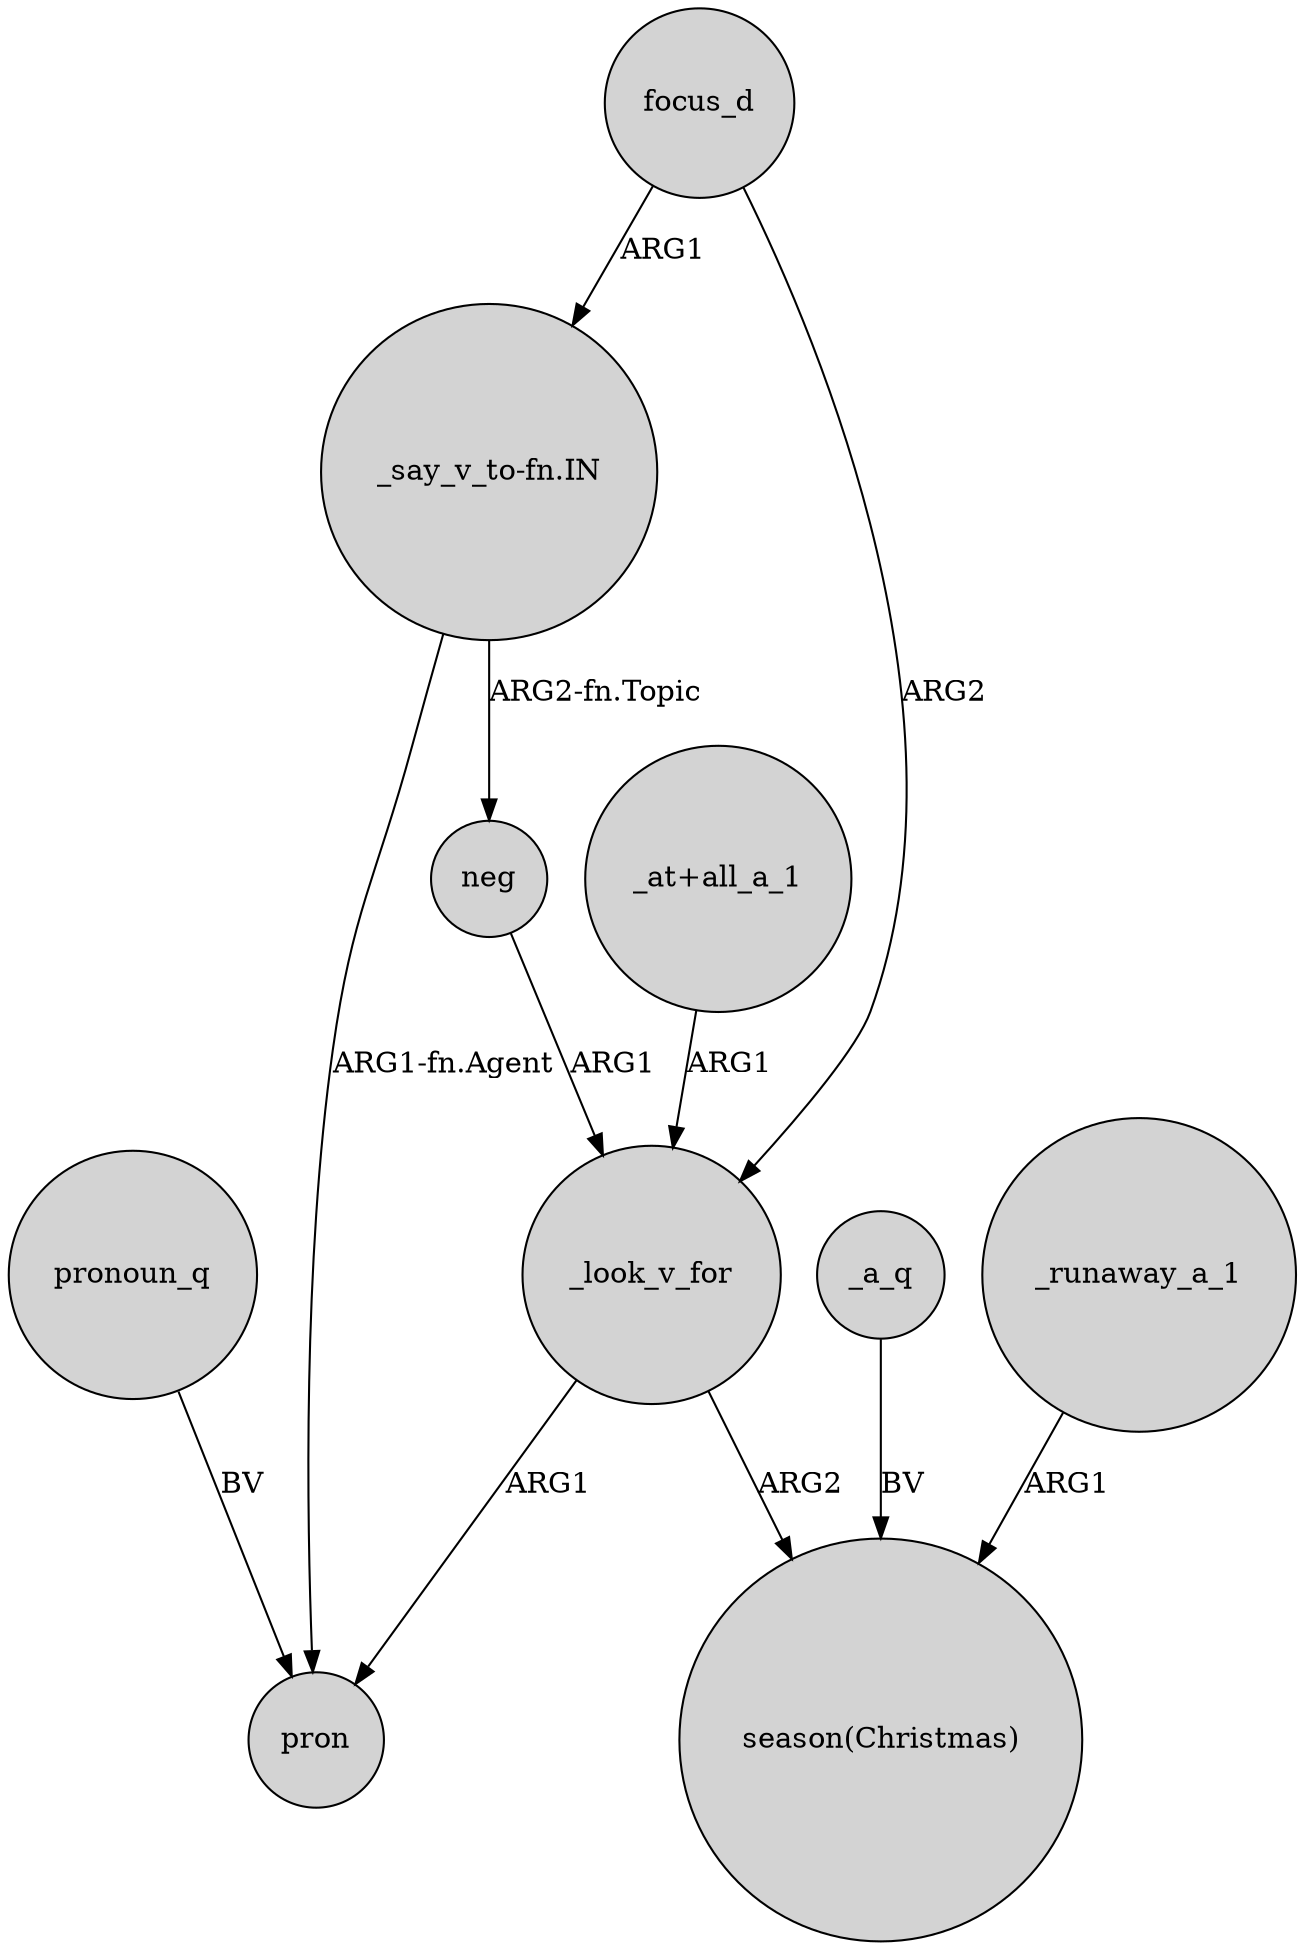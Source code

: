 digraph {
	node [shape=circle style=filled]
	_look_v_for -> pron [label=ARG1]
	focus_d -> _look_v_for [label=ARG2]
	_a_q -> "season(Christmas)" [label=BV]
	"_say_v_to-fn.IN" -> neg [label="ARG2-fn.Topic"]
	_look_v_for -> "season(Christmas)" [label=ARG2]
	_runaway_a_1 -> "season(Christmas)" [label=ARG1]
	neg -> _look_v_for [label=ARG1]
	"_at+all_a_1" -> _look_v_for [label=ARG1]
	focus_d -> "_say_v_to-fn.IN" [label=ARG1]
	"_say_v_to-fn.IN" -> pron [label="ARG1-fn.Agent"]
	pronoun_q -> pron [label=BV]
}
